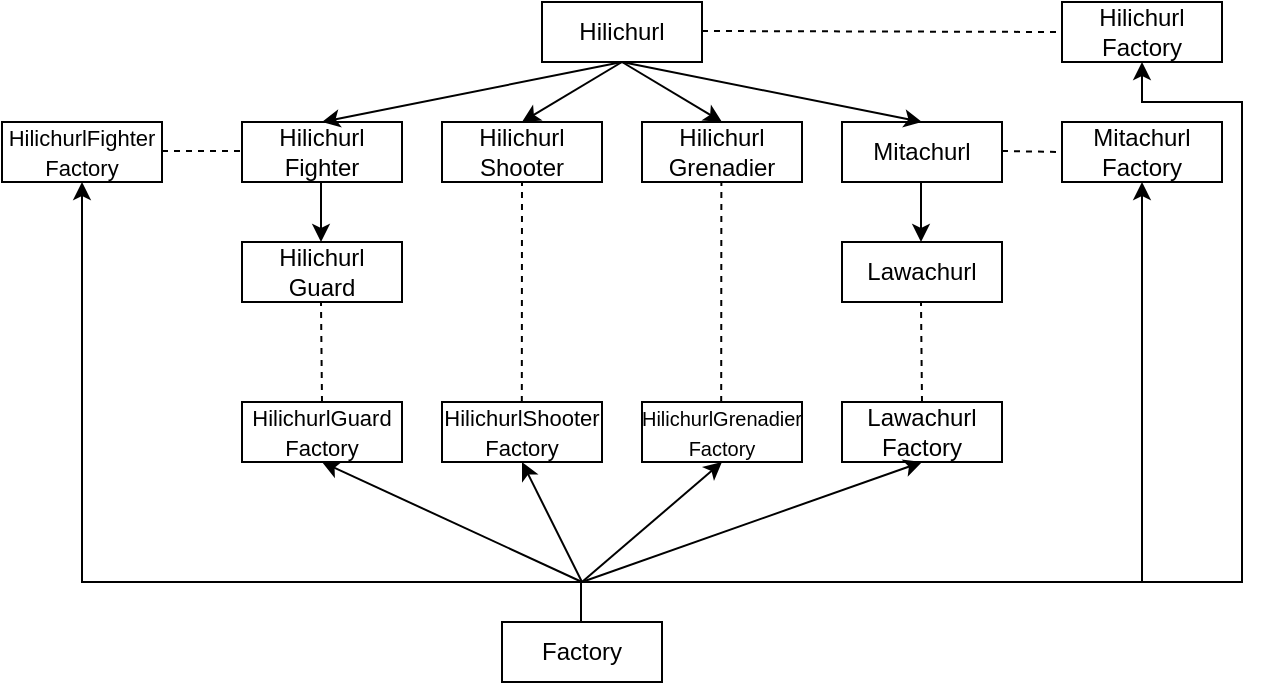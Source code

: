 <mxfile version="20.8.16" type="device"><diagram name="Страница 1" id="l6SoFT_QWSt6SMmKxYPG"><mxGraphModel dx="635" dy="446" grid="1" gridSize="10" guides="1" tooltips="1" connect="1" arrows="1" fold="1" page="1" pageScale="1" pageWidth="3300" pageHeight="2339" math="0" shadow="0"><root><mxCell id="0"/><mxCell id="1" parent="0"/><mxCell id="oGNESZpdz5cfEOerwwY6-1" value="Hilichurl" style="rounded=0;whiteSpace=wrap;html=1;" vertex="1" parent="1"><mxGeometry x="370" y="70" width="80" height="30" as="geometry"/></mxCell><mxCell id="oGNESZpdz5cfEOerwwY6-2" value="Hilichurl&lt;br&gt;Fighter" style="rounded=0;whiteSpace=wrap;html=1;" vertex="1" parent="1"><mxGeometry x="220" y="130" width="80" height="30" as="geometry"/></mxCell><mxCell id="oGNESZpdz5cfEOerwwY6-3" value="Hilichurl&lt;br&gt;Shooter" style="rounded=0;whiteSpace=wrap;html=1;" vertex="1" parent="1"><mxGeometry x="320" y="130" width="80" height="30" as="geometry"/></mxCell><mxCell id="oGNESZpdz5cfEOerwwY6-4" value="Hilichurl&lt;br&gt;Grenadier" style="rounded=0;whiteSpace=wrap;html=1;" vertex="1" parent="1"><mxGeometry x="420" y="130" width="80" height="30" as="geometry"/></mxCell><mxCell id="oGNESZpdz5cfEOerwwY6-5" value="Mitachurl" style="rounded=0;whiteSpace=wrap;html=1;" vertex="1" parent="1"><mxGeometry x="520" y="130" width="80" height="30" as="geometry"/></mxCell><mxCell id="oGNESZpdz5cfEOerwwY6-6" value="Lawachurl" style="rounded=0;whiteSpace=wrap;html=1;" vertex="1" parent="1"><mxGeometry x="520" y="190" width="80" height="30" as="geometry"/></mxCell><mxCell id="oGNESZpdz5cfEOerwwY6-7" value="Hilichurl&lt;br&gt;Guard" style="rounded=0;whiteSpace=wrap;html=1;" vertex="1" parent="1"><mxGeometry x="220" y="190" width="80" height="30" as="geometry"/></mxCell><mxCell id="oGNESZpdz5cfEOerwwY6-8" value="" style="endArrow=classic;html=1;rounded=0;entryX=0.5;entryY=0;entryDx=0;entryDy=0;" edge="1" parent="1" target="oGNESZpdz5cfEOerwwY6-5"><mxGeometry width="50" height="50" relative="1" as="geometry"><mxPoint x="410" y="100" as="sourcePoint"/><mxPoint x="470" y="130" as="targetPoint"/></mxGeometry></mxCell><mxCell id="oGNESZpdz5cfEOerwwY6-9" value="" style="endArrow=classic;html=1;rounded=0;entryX=0.5;entryY=0;entryDx=0;entryDy=0;" edge="1" parent="1" target="oGNESZpdz5cfEOerwwY6-4"><mxGeometry width="50" height="50" relative="1" as="geometry"><mxPoint x="410" y="100" as="sourcePoint"/><mxPoint x="490" y="130" as="targetPoint"/></mxGeometry></mxCell><mxCell id="oGNESZpdz5cfEOerwwY6-10" value="" style="endArrow=classic;html=1;rounded=0;" edge="1" parent="1"><mxGeometry width="50" height="50" relative="1" as="geometry"><mxPoint x="410" y="100" as="sourcePoint"/><mxPoint x="360" y="130" as="targetPoint"/></mxGeometry></mxCell><mxCell id="oGNESZpdz5cfEOerwwY6-11" value="" style="endArrow=classic;html=1;rounded=0;entryX=0.5;entryY=0;entryDx=0;entryDy=0;" edge="1" parent="1"><mxGeometry width="50" height="50" relative="1" as="geometry"><mxPoint x="410" y="100" as="sourcePoint"/><mxPoint x="260" y="130" as="targetPoint"/></mxGeometry></mxCell><mxCell id="oGNESZpdz5cfEOerwwY6-12" value="" style="endArrow=classic;html=1;rounded=0;" edge="1" parent="1"><mxGeometry width="50" height="50" relative="1" as="geometry"><mxPoint x="259.5" y="160" as="sourcePoint"/><mxPoint x="259.5" y="190" as="targetPoint"/></mxGeometry></mxCell><mxCell id="oGNESZpdz5cfEOerwwY6-13" value="" style="endArrow=classic;html=1;rounded=0;" edge="1" parent="1"><mxGeometry width="50" height="50" relative="1" as="geometry"><mxPoint x="559.5" y="160" as="sourcePoint"/><mxPoint x="559.5" y="190" as="targetPoint"/></mxGeometry></mxCell><mxCell id="oGNESZpdz5cfEOerwwY6-14" value="Hilichurl&lt;br&gt;Factory" style="rounded=0;whiteSpace=wrap;html=1;" vertex="1" parent="1"><mxGeometry x="630" y="70" width="80" height="30" as="geometry"/></mxCell><mxCell id="oGNESZpdz5cfEOerwwY6-15" value="&lt;font style=&quot;font-size: 11px;&quot;&gt;HilichurlFighter&lt;br&gt;Factory&lt;/font&gt;" style="rounded=0;whiteSpace=wrap;html=1;" vertex="1" parent="1"><mxGeometry x="100" y="130" width="80" height="30" as="geometry"/></mxCell><mxCell id="oGNESZpdz5cfEOerwwY6-16" value="&lt;font style=&quot;font-size: 11px;&quot;&gt;HilichurlShooter&lt;br&gt;Factory&lt;/font&gt;" style="rounded=0;whiteSpace=wrap;html=1;" vertex="1" parent="1"><mxGeometry x="320" y="270" width="80" height="30" as="geometry"/></mxCell><mxCell id="oGNESZpdz5cfEOerwwY6-17" value="&lt;font style=&quot;font-size: 10px;&quot;&gt;HilichurlGrenadier&lt;br&gt;Factory&lt;/font&gt;" style="rounded=0;whiteSpace=wrap;html=1;" vertex="1" parent="1"><mxGeometry x="420" y="270" width="80" height="30" as="geometry"/></mxCell><mxCell id="oGNESZpdz5cfEOerwwY6-18" value="Lawachurl&lt;br style=&quot;border-color: var(--border-color);&quot;&gt;Factory" style="rounded=0;whiteSpace=wrap;html=1;" vertex="1" parent="1"><mxGeometry x="520" y="270" width="80" height="30" as="geometry"/></mxCell><mxCell id="oGNESZpdz5cfEOerwwY6-19" value="" style="endArrow=classic;html=1;rounded=0;entryX=0.5;entryY=1;entryDx=0;entryDy=0;" edge="1" parent="1" target="oGNESZpdz5cfEOerwwY6-18"><mxGeometry width="50" height="50" relative="1" as="geometry"><mxPoint x="390" y="360" as="sourcePoint"/><mxPoint x="450" y="300" as="targetPoint"/></mxGeometry></mxCell><mxCell id="oGNESZpdz5cfEOerwwY6-20" value="" style="endArrow=classic;html=1;rounded=0;entryX=0.5;entryY=1;entryDx=0;entryDy=0;" edge="1" parent="1" target="oGNESZpdz5cfEOerwwY6-17"><mxGeometry width="50" height="50" relative="1" as="geometry"><mxPoint x="390" y="360" as="sourcePoint"/><mxPoint x="470" y="300" as="targetPoint"/></mxGeometry></mxCell><mxCell id="oGNESZpdz5cfEOerwwY6-21" value="" style="endArrow=classic;html=1;rounded=0;entryX=0.5;entryY=1;entryDx=0;entryDy=0;" edge="1" parent="1" target="oGNESZpdz5cfEOerwwY6-16"><mxGeometry width="50" height="50" relative="1" as="geometry"><mxPoint x="390" y="360" as="sourcePoint"/><mxPoint x="340" y="300" as="targetPoint"/></mxGeometry></mxCell><mxCell id="oGNESZpdz5cfEOerwwY6-22" value="" style="endArrow=classic;html=1;rounded=0;entryX=0.5;entryY=1;entryDx=0;entryDy=0;" edge="1" parent="1" target="oGNESZpdz5cfEOerwwY6-24"><mxGeometry width="50" height="50" relative="1" as="geometry"><mxPoint x="390" y="360" as="sourcePoint"/><mxPoint x="240" y="300" as="targetPoint"/></mxGeometry></mxCell><mxCell id="oGNESZpdz5cfEOerwwY6-24" value="&lt;font style=&quot;font-size: 11px;&quot;&gt;HilichurlGuard&lt;br&gt;Factory&lt;/font&gt;" style="rounded=0;whiteSpace=wrap;html=1;" vertex="1" parent="1"><mxGeometry x="220" y="270" width="80" height="30" as="geometry"/></mxCell><mxCell id="oGNESZpdz5cfEOerwwY6-25" value="Mitachurl&lt;br&gt;Factory" style="rounded=0;whiteSpace=wrap;html=1;" vertex="1" parent="1"><mxGeometry x="630" y="130" width="80" height="30" as="geometry"/></mxCell><mxCell id="oGNESZpdz5cfEOerwwY6-26" value="Factory" style="rounded=0;whiteSpace=wrap;html=1;" vertex="1" parent="1"><mxGeometry x="350" y="380" width="80" height="30" as="geometry"/></mxCell><mxCell id="oGNESZpdz5cfEOerwwY6-28" value="" style="endArrow=classic;html=1;rounded=0;entryX=0.5;entryY=1;entryDx=0;entryDy=0;" edge="1" parent="1" target="oGNESZpdz5cfEOerwwY6-15"><mxGeometry width="50" height="50" relative="1" as="geometry"><mxPoint x="390" y="360" as="sourcePoint"/><mxPoint x="190" y="370" as="targetPoint"/><Array as="points"><mxPoint x="140" y="360"/></Array></mxGeometry></mxCell><mxCell id="oGNESZpdz5cfEOerwwY6-30" value="" style="endArrow=classic;html=1;rounded=0;entryX=0.5;entryY=1;entryDx=0;entryDy=0;" edge="1" parent="1" target="oGNESZpdz5cfEOerwwY6-25"><mxGeometry width="50" height="50" relative="1" as="geometry"><mxPoint x="390" y="360" as="sourcePoint"/><mxPoint x="540" y="300" as="targetPoint"/><Array as="points"><mxPoint x="670" y="360"/></Array></mxGeometry></mxCell><mxCell id="oGNESZpdz5cfEOerwwY6-32" value="" style="endArrow=classic;html=1;rounded=0;entryX=0.5;entryY=1;entryDx=0;entryDy=0;" edge="1" parent="1" target="oGNESZpdz5cfEOerwwY6-14"><mxGeometry width="50" height="50" relative="1" as="geometry"><mxPoint x="390" y="360" as="sourcePoint"/><mxPoint x="640" y="300" as="targetPoint"/><Array as="points"><mxPoint x="720" y="360"/><mxPoint x="720" y="120"/><mxPoint x="670" y="120"/></Array></mxGeometry></mxCell><mxCell id="oGNESZpdz5cfEOerwwY6-36" value="" style="endArrow=none;html=1;rounded=0;fontSize=10;" edge="1" parent="1"><mxGeometry width="50" height="50" relative="1" as="geometry"><mxPoint x="389.5" y="380" as="sourcePoint"/><mxPoint x="389.5" y="360" as="targetPoint"/></mxGeometry></mxCell><mxCell id="oGNESZpdz5cfEOerwwY6-38" value="" style="endArrow=none;dashed=1;html=1;rounded=0;fontSize=10;" edge="1" parent="1"><mxGeometry width="50" height="50" relative="1" as="geometry"><mxPoint x="180" y="144.5" as="sourcePoint"/><mxPoint x="220" y="144.5" as="targetPoint"/></mxGeometry></mxCell><mxCell id="oGNESZpdz5cfEOerwwY6-39" value="" style="endArrow=none;dashed=1;html=1;rounded=0;fontSize=10;entryX=0;entryY=0.5;entryDx=0;entryDy=0;" edge="1" parent="1" target="oGNESZpdz5cfEOerwwY6-14"><mxGeometry width="50" height="50" relative="1" as="geometry"><mxPoint x="450" y="84.5" as="sourcePoint"/><mxPoint x="490" y="84.5" as="targetPoint"/></mxGeometry></mxCell><mxCell id="oGNESZpdz5cfEOerwwY6-40" value="" style="endArrow=none;dashed=1;html=1;rounded=0;fontSize=10;" edge="1" parent="1"><mxGeometry width="50" height="50" relative="1" as="geometry"><mxPoint x="600" y="144.5" as="sourcePoint"/><mxPoint x="630" y="145" as="targetPoint"/></mxGeometry></mxCell><mxCell id="oGNESZpdz5cfEOerwwY6-41" value="" style="endArrow=none;dashed=1;html=1;rounded=0;fontSize=10;entryX=0;entryY=0.5;entryDx=0;entryDy=0;" edge="1" parent="1"><mxGeometry width="50" height="50" relative="1" as="geometry"><mxPoint x="560" y="270" as="sourcePoint"/><mxPoint x="559.5" y="220" as="targetPoint"/></mxGeometry></mxCell><mxCell id="oGNESZpdz5cfEOerwwY6-42" value="" style="endArrow=none;dashed=1;html=1;rounded=0;fontSize=10;entryX=0;entryY=0.5;entryDx=0;entryDy=0;" edge="1" parent="1"><mxGeometry width="50" height="50" relative="1" as="geometry"><mxPoint x="260" y="270" as="sourcePoint"/><mxPoint x="259.5" y="220" as="targetPoint"/></mxGeometry></mxCell><mxCell id="oGNESZpdz5cfEOerwwY6-43" value="" style="endArrow=none;dashed=1;html=1;rounded=0;fontSize=10;entryX=0.5;entryY=1;entryDx=0;entryDy=0;" edge="1" parent="1" target="oGNESZpdz5cfEOerwwY6-3"><mxGeometry width="50" height="50" relative="1" as="geometry"><mxPoint x="359.91" y="270" as="sourcePoint"/><mxPoint x="359.41" y="220" as="targetPoint"/></mxGeometry></mxCell><mxCell id="oGNESZpdz5cfEOerwwY6-44" value="" style="endArrow=none;dashed=1;html=1;rounded=0;fontSize=10;entryX=0.5;entryY=1;entryDx=0;entryDy=0;" edge="1" parent="1"><mxGeometry width="50" height="50" relative="1" as="geometry"><mxPoint x="459.6" y="270" as="sourcePoint"/><mxPoint x="459.69" y="160" as="targetPoint"/></mxGeometry></mxCell></root></mxGraphModel></diagram></mxfile>